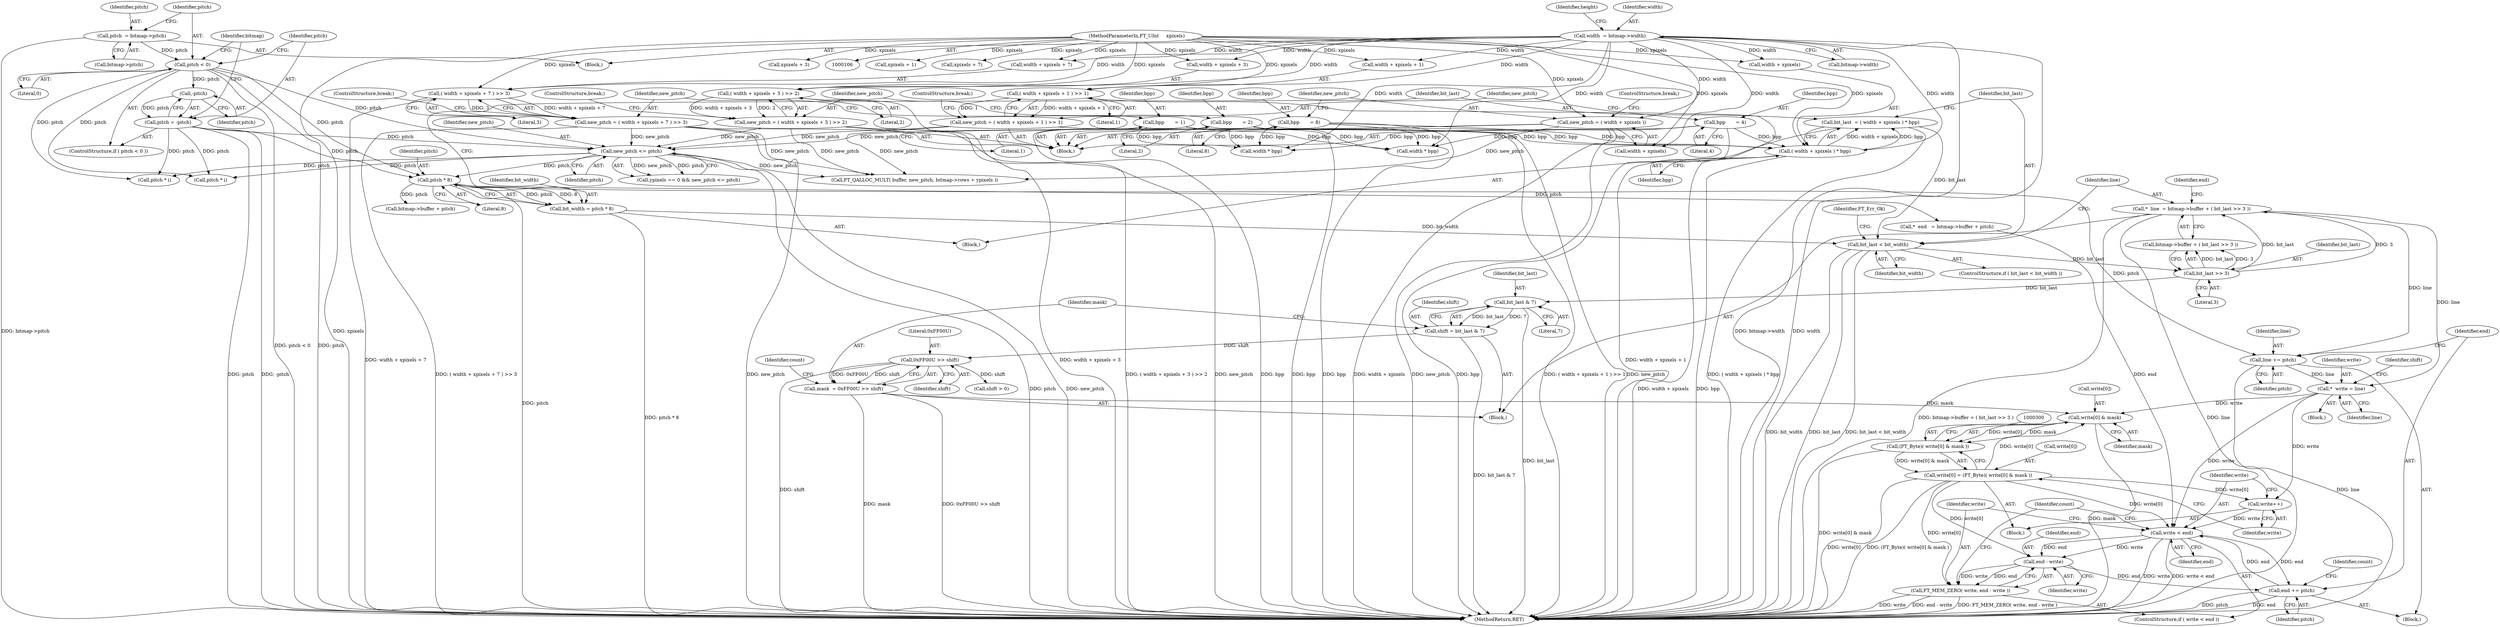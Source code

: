 digraph "1_savannah_b3500af717010137046ec4076d1e1c0641e33727_2@API" {
"1000301" [label="(Call,write[0] & mask)"];
"1000295" [label="(Call,write[0] = (FT_Byte)( write[0] & mask ))"];
"1000299" [label="(Call,(FT_Byte)( write[0] & mask ))"];
"1000301" [label="(Call,write[0] & mask)"];
"1000287" [label="(Call,*  write = line)"];
"1000238" [label="(Call,*  line  = bitmap->buffer + ( bit_last >> 3 ))"];
"1000244" [label="(Call,bit_last >> 3)"];
"1000233" [label="(Call,bit_last < bit_width)"];
"1000225" [label="(Call,bit_last  = ( width + xpixels ) * bpp)"];
"1000227" [label="(Call,( width + xpixels ) * bpp)"];
"1000123" [label="(Call,width  = bitmap->width)"];
"1000109" [label="(MethodParameterIn,FT_UInt     xpixels)"];
"1000166" [label="(Call,bpp       = 2)"];
"1000180" [label="(Call,bpp       = 4)"];
"1000152" [label="(Call,bpp       = 1)"];
"1000196" [label="(Call,bpp       = 8)"];
"1000219" [label="(Call,bit_width = pitch * 8)"];
"1000221" [label="(Call,pitch * 8)"];
"1000214" [label="(Call,new_pitch <= pitch)"];
"1000199" [label="(Call,new_pitch = ( width + xpixels ))"];
"1000183" [label="(Call,new_pitch = ( width + xpixels + 1 ) >> 1)"];
"1000185" [label="(Call,( width + xpixels + 1 ) >> 1)"];
"1000169" [label="(Call,new_pitch = ( width + xpixels + 3 ) >> 2)"];
"1000171" [label="(Call,( width + xpixels + 3 ) >> 2)"];
"1000155" [label="(Call,new_pitch = ( width + xpixels + 7 ) >> 3)"];
"1000157" [label="(Call,( width + xpixels + 7 ) >> 3)"];
"1000139" [label="(Call,pitch < 0)"];
"1000133" [label="(Call,pitch  = bitmap->pitch)"];
"1000142" [label="(Call,pitch = -pitch)"];
"1000144" [label="(Call,-pitch)"];
"1000279" [label="(Call,line += pitch)"];
"1000262" [label="(Call,mask  = 0xFF00U >> shift)"];
"1000264" [label="(Call,0xFF00U >> shift)"];
"1000256" [label="(Call,shift = bit_last & 7)"];
"1000258" [label="(Call,bit_last & 7)"];
"1000306" [label="(Call,write++)"];
"1000309" [label="(Call,write < end)"];
"1000282" [label="(Call,end += pitch)"];
"1000314" [label="(Call,end - write)"];
"1000312" [label="(Call,FT_MEM_ZERO( write, end - write ))"];
"1000124" [label="(Identifier,width)"];
"1000184" [label="(Identifier,new_pitch)"];
"1000171" [label="(Call,( width + xpixels + 3 ) >> 2)"];
"1000370" [label="(Call,pitch * i)"];
"1000232" [label="(ControlStructure,if ( bit_last < bit_width ))"];
"1000222" [label="(Identifier,pitch)"];
"1000191" [label="(Literal,1)"];
"1000256" [label="(Call,shift = bit_last & 7)"];
"1000141" [label="(Literal,0)"];
"1000186" [label="(Call,width + xpixels + 1)"];
"1000437" [label="(MethodReturn,RET)"];
"1000296" [label="(Call,write[0])"];
"1000258" [label="(Call,bit_last & 7)"];
"1000125" [label="(Call,bitmap->width)"];
"1000315" [label="(Identifier,end)"];
"1000199" [label="(Call,new_pitch = ( width + xpixels ))"];
"1000214" [label="(Call,new_pitch <= pitch)"];
"1000172" [label="(Call,width + xpixels + 3)"];
"1000309" [label="(Call,write < end)"];
"1000150" [label="(Block,)"];
"1000135" [label="(Call,bitmap->pitch)"];
"1000145" [label="(Identifier,pitch)"];
"1000167" [label="(Identifier,bpp)"];
"1000306" [label="(Call,write++)"];
"1000266" [label="(Identifier,shift)"];
"1000215" [label="(Identifier,new_pitch)"];
"1000196" [label="(Call,bpp       = 8)"];
"1000192" [label="(ControlStructure,break;)"];
"1000234" [label="(Identifier,bit_last)"];
"1000312" [label="(Call,FT_MEM_ZERO( write, end - write ))"];
"1000168" [label="(Literal,2)"];
"1000236" [label="(Block,)"];
"1000177" [label="(Literal,2)"];
"1000316" [label="(Identifier,write)"];
"1000144" [label="(Call,-pitch)"];
"1000263" [label="(Identifier,mask)"];
"1000305" [label="(Identifier,mask)"];
"1000198" [label="(Literal,8)"];
"1000231" [label="(Identifier,bpp)"];
"1000239" [label="(Identifier,line)"];
"1000155" [label="(Call,new_pitch = ( width + xpixels + 7 ) >> 3)"];
"1000143" [label="(Identifier,pitch)"];
"1000285" [label="(Block,)"];
"1000282" [label="(Call,end += pitch)"];
"1000164" [label="(ControlStructure,break;)"];
"1000197" [label="(Identifier,bpp)"];
"1000188" [label="(Call,xpixels + 1)"];
"1000265" [label="(Literal,0xFF00U)"];
"1000311" [label="(Identifier,end)"];
"1000204" [label="(ControlStructure,break;)"];
"1000308" [label="(ControlStructure,if ( write < end ))"];
"1000295" [label="(Call,write[0] = (FT_Byte)( write[0] & mask ))"];
"1000219" [label="(Call,bit_width = pitch * 8)"];
"1000248" [label="(Call,*  end   = bitmap->buffer + pitch)"];
"1000260" [label="(Literal,7)"];
"1000226" [label="(Identifier,bit_last)"];
"1000154" [label="(Literal,1)"];
"1000307" [label="(Identifier,write)"];
"1000152" [label="(Call,bpp       = 1)"];
"1000278" [label="(Block,)"];
"1000269" [label="(Identifier,count)"];
"1000240" [label="(Call,bitmap->buffer + ( bit_last >> 3 ))"];
"1000153" [label="(Identifier,bpp)"];
"1000302" [label="(Call,write[0])"];
"1000160" [label="(Call,xpixels + 7)"];
"1000310" [label="(Identifier,write)"];
"1000185" [label="(Call,( width + xpixels + 1 ) >> 1)"];
"1000181" [label="(Identifier,bpp)"];
"1000249" [label="(Identifier,end)"];
"1000129" [label="(Identifier,height)"];
"1000228" [label="(Call,width + xpixels)"];
"1000244" [label="(Call,bit_last >> 3)"];
"1000225" [label="(Call,bit_last  = ( width + xpixels ) * bpp)"];
"1000233" [label="(Call,bit_last < bit_width)"];
"1000142" [label="(Call,pitch = -pitch)"];
"1000183" [label="(Call,new_pitch = ( width + xpixels + 1 ) >> 1)"];
"1000288" [label="(Identifier,write)"];
"1000169" [label="(Call,new_pitch = ( width + xpixels + 3 ) >> 2)"];
"1000283" [label="(Identifier,end)"];
"1000134" [label="(Identifier,pitch)"];
"1000277" [label="(Identifier,count)"];
"1000158" [label="(Call,width + xpixels + 7)"];
"1000166" [label="(Call,bpp       = 2)"];
"1000235" [label="(Identifier,bit_width)"];
"1000221" [label="(Call,pitch * 8)"];
"1000123" [label="(Call,width  = bitmap->width)"];
"1000148" [label="(Identifier,bitmap)"];
"1000238" [label="(Call,*  line  = bitmap->buffer + ( bit_last >> 3 ))"];
"1000220" [label="(Identifier,bit_width)"];
"1000245" [label="(Identifier,bit_last)"];
"1000246" [label="(Literal,3)"];
"1000262" [label="(Call,mask  = 0xFF00U >> shift)"];
"1000157" [label="(Call,( width + xpixels + 7 ) >> 3)"];
"1000299" [label="(Call,(FT_Byte)( write[0] & mask ))"];
"1000139" [label="(Call,pitch < 0)"];
"1000294" [label="(Block,)"];
"1000381" [label="(Call,width * bpp)"];
"1000259" [label="(Identifier,bit_last)"];
"1000257" [label="(Identifier,shift)"];
"1000250" [label="(Call,bitmap->buffer + pitch)"];
"1000210" [label="(Call,ypixels == 0 && new_pitch <= pitch)"];
"1000200" [label="(Identifier,new_pitch)"];
"1000201" [label="(Call,width + xpixels)"];
"1000284" [label="(Identifier,pitch)"];
"1000273" [label="(Identifier,count)"];
"1000301" [label="(Call,write[0] & mask)"];
"1000279" [label="(Call,line += pitch)"];
"1000178" [label="(ControlStructure,break;)"];
"1000163" [label="(Literal,3)"];
"1000320" [label="(Call,FT_QALLOC_MULT( buffer, new_pitch, bitmap->rows + ypixels ))"];
"1000264" [label="(Call,0xFF00U >> shift)"];
"1000281" [label="(Identifier,pitch)"];
"1000342" [label="(Call,width * bpp)"];
"1000223" [label="(Literal,8)"];
"1000138" [label="(ControlStructure,if ( pitch < 0 ))"];
"1000227" [label="(Call,( width + xpixels ) * bpp)"];
"1000318" [label="(Identifier,FT_Err_Ok)"];
"1000180" [label="(Call,bpp       = 4)"];
"1000216" [label="(Identifier,pitch)"];
"1000140" [label="(Identifier,pitch)"];
"1000291" [label="(Call,shift > 0)"];
"1000287" [label="(Call,*  write = line)"];
"1000156" [label="(Identifier,new_pitch)"];
"1000280" [label="(Identifier,line)"];
"1000133" [label="(Call,pitch  = bitmap->pitch)"];
"1000109" [label="(MethodParameterIn,FT_UInt     xpixels)"];
"1000170" [label="(Identifier,new_pitch)"];
"1000292" [label="(Identifier,shift)"];
"1000174" [label="(Call,xpixels + 3)"];
"1000314" [label="(Call,end - write)"];
"1000111" [label="(Block,)"];
"1000313" [label="(Identifier,write)"];
"1000289" [label="(Identifier,line)"];
"1000217" [label="(Block,)"];
"1000407" [label="(Call,pitch * i)"];
"1000182" [label="(Literal,4)"];
"1000301" -> "1000299"  [label="AST: "];
"1000301" -> "1000305"  [label="CFG: "];
"1000302" -> "1000301"  [label="AST: "];
"1000305" -> "1000301"  [label="AST: "];
"1000299" -> "1000301"  [label="CFG: "];
"1000301" -> "1000437"  [label="DDG: mask"];
"1000301" -> "1000299"  [label="DDG: write[0]"];
"1000301" -> "1000299"  [label="DDG: mask"];
"1000295" -> "1000301"  [label="DDG: write[0]"];
"1000287" -> "1000301"  [label="DDG: write"];
"1000262" -> "1000301"  [label="DDG: mask"];
"1000295" -> "1000294"  [label="AST: "];
"1000295" -> "1000299"  [label="CFG: "];
"1000296" -> "1000295"  [label="AST: "];
"1000299" -> "1000295"  [label="AST: "];
"1000307" -> "1000295"  [label="CFG: "];
"1000295" -> "1000437"  [label="DDG: write[0]"];
"1000295" -> "1000437"  [label="DDG: (FT_Byte)( write[0] & mask )"];
"1000299" -> "1000295"  [label="DDG: write[0] & mask"];
"1000295" -> "1000306"  [label="DDG: write[0]"];
"1000295" -> "1000309"  [label="DDG: write[0]"];
"1000295" -> "1000312"  [label="DDG: write[0]"];
"1000295" -> "1000314"  [label="DDG: write[0]"];
"1000300" -> "1000299"  [label="AST: "];
"1000299" -> "1000437"  [label="DDG: write[0] & mask"];
"1000287" -> "1000285"  [label="AST: "];
"1000287" -> "1000289"  [label="CFG: "];
"1000288" -> "1000287"  [label="AST: "];
"1000289" -> "1000287"  [label="AST: "];
"1000292" -> "1000287"  [label="CFG: "];
"1000238" -> "1000287"  [label="DDG: line"];
"1000279" -> "1000287"  [label="DDG: line"];
"1000287" -> "1000306"  [label="DDG: write"];
"1000287" -> "1000309"  [label="DDG: write"];
"1000238" -> "1000236"  [label="AST: "];
"1000238" -> "1000240"  [label="CFG: "];
"1000239" -> "1000238"  [label="AST: "];
"1000240" -> "1000238"  [label="AST: "];
"1000249" -> "1000238"  [label="CFG: "];
"1000238" -> "1000437"  [label="DDG: line"];
"1000238" -> "1000437"  [label="DDG: bitmap->buffer + ( bit_last >> 3 )"];
"1000244" -> "1000238"  [label="DDG: bit_last"];
"1000244" -> "1000238"  [label="DDG: 3"];
"1000238" -> "1000279"  [label="DDG: line"];
"1000244" -> "1000240"  [label="AST: "];
"1000244" -> "1000246"  [label="CFG: "];
"1000245" -> "1000244"  [label="AST: "];
"1000246" -> "1000244"  [label="AST: "];
"1000240" -> "1000244"  [label="CFG: "];
"1000244" -> "1000240"  [label="DDG: bit_last"];
"1000244" -> "1000240"  [label="DDG: 3"];
"1000233" -> "1000244"  [label="DDG: bit_last"];
"1000244" -> "1000258"  [label="DDG: bit_last"];
"1000233" -> "1000232"  [label="AST: "];
"1000233" -> "1000235"  [label="CFG: "];
"1000234" -> "1000233"  [label="AST: "];
"1000235" -> "1000233"  [label="AST: "];
"1000239" -> "1000233"  [label="CFG: "];
"1000318" -> "1000233"  [label="CFG: "];
"1000233" -> "1000437"  [label="DDG: bit_last < bit_width"];
"1000233" -> "1000437"  [label="DDG: bit_width"];
"1000233" -> "1000437"  [label="DDG: bit_last"];
"1000225" -> "1000233"  [label="DDG: bit_last"];
"1000219" -> "1000233"  [label="DDG: bit_width"];
"1000225" -> "1000217"  [label="AST: "];
"1000225" -> "1000227"  [label="CFG: "];
"1000226" -> "1000225"  [label="AST: "];
"1000227" -> "1000225"  [label="AST: "];
"1000234" -> "1000225"  [label="CFG: "];
"1000225" -> "1000437"  [label="DDG: ( width + xpixels ) * bpp"];
"1000227" -> "1000225"  [label="DDG: width + xpixels"];
"1000227" -> "1000225"  [label="DDG: bpp"];
"1000227" -> "1000231"  [label="CFG: "];
"1000228" -> "1000227"  [label="AST: "];
"1000231" -> "1000227"  [label="AST: "];
"1000227" -> "1000437"  [label="DDG: width + xpixels"];
"1000227" -> "1000437"  [label="DDG: bpp"];
"1000123" -> "1000227"  [label="DDG: width"];
"1000109" -> "1000227"  [label="DDG: xpixels"];
"1000166" -> "1000227"  [label="DDG: bpp"];
"1000180" -> "1000227"  [label="DDG: bpp"];
"1000152" -> "1000227"  [label="DDG: bpp"];
"1000196" -> "1000227"  [label="DDG: bpp"];
"1000123" -> "1000111"  [label="AST: "];
"1000123" -> "1000125"  [label="CFG: "];
"1000124" -> "1000123"  [label="AST: "];
"1000125" -> "1000123"  [label="AST: "];
"1000129" -> "1000123"  [label="CFG: "];
"1000123" -> "1000437"  [label="DDG: bitmap->width"];
"1000123" -> "1000437"  [label="DDG: width"];
"1000123" -> "1000157"  [label="DDG: width"];
"1000123" -> "1000158"  [label="DDG: width"];
"1000123" -> "1000171"  [label="DDG: width"];
"1000123" -> "1000172"  [label="DDG: width"];
"1000123" -> "1000185"  [label="DDG: width"];
"1000123" -> "1000186"  [label="DDG: width"];
"1000123" -> "1000199"  [label="DDG: width"];
"1000123" -> "1000201"  [label="DDG: width"];
"1000123" -> "1000228"  [label="DDG: width"];
"1000123" -> "1000342"  [label="DDG: width"];
"1000123" -> "1000381"  [label="DDG: width"];
"1000109" -> "1000106"  [label="AST: "];
"1000109" -> "1000437"  [label="DDG: xpixels"];
"1000109" -> "1000157"  [label="DDG: xpixels"];
"1000109" -> "1000158"  [label="DDG: xpixels"];
"1000109" -> "1000160"  [label="DDG: xpixels"];
"1000109" -> "1000171"  [label="DDG: xpixels"];
"1000109" -> "1000172"  [label="DDG: xpixels"];
"1000109" -> "1000174"  [label="DDG: xpixels"];
"1000109" -> "1000185"  [label="DDG: xpixels"];
"1000109" -> "1000186"  [label="DDG: xpixels"];
"1000109" -> "1000188"  [label="DDG: xpixels"];
"1000109" -> "1000199"  [label="DDG: xpixels"];
"1000109" -> "1000201"  [label="DDG: xpixels"];
"1000109" -> "1000228"  [label="DDG: xpixels"];
"1000166" -> "1000150"  [label="AST: "];
"1000166" -> "1000168"  [label="CFG: "];
"1000167" -> "1000166"  [label="AST: "];
"1000168" -> "1000166"  [label="AST: "];
"1000170" -> "1000166"  [label="CFG: "];
"1000166" -> "1000437"  [label="DDG: bpp"];
"1000166" -> "1000342"  [label="DDG: bpp"];
"1000166" -> "1000381"  [label="DDG: bpp"];
"1000180" -> "1000150"  [label="AST: "];
"1000180" -> "1000182"  [label="CFG: "];
"1000181" -> "1000180"  [label="AST: "];
"1000182" -> "1000180"  [label="AST: "];
"1000184" -> "1000180"  [label="CFG: "];
"1000180" -> "1000437"  [label="DDG: bpp"];
"1000180" -> "1000342"  [label="DDG: bpp"];
"1000180" -> "1000381"  [label="DDG: bpp"];
"1000152" -> "1000150"  [label="AST: "];
"1000152" -> "1000154"  [label="CFG: "];
"1000153" -> "1000152"  [label="AST: "];
"1000154" -> "1000152"  [label="AST: "];
"1000156" -> "1000152"  [label="CFG: "];
"1000152" -> "1000437"  [label="DDG: bpp"];
"1000152" -> "1000342"  [label="DDG: bpp"];
"1000152" -> "1000381"  [label="DDG: bpp"];
"1000196" -> "1000150"  [label="AST: "];
"1000196" -> "1000198"  [label="CFG: "];
"1000197" -> "1000196"  [label="AST: "];
"1000198" -> "1000196"  [label="AST: "];
"1000200" -> "1000196"  [label="CFG: "];
"1000196" -> "1000437"  [label="DDG: bpp"];
"1000196" -> "1000342"  [label="DDG: bpp"];
"1000196" -> "1000381"  [label="DDG: bpp"];
"1000219" -> "1000217"  [label="AST: "];
"1000219" -> "1000221"  [label="CFG: "];
"1000220" -> "1000219"  [label="AST: "];
"1000221" -> "1000219"  [label="AST: "];
"1000226" -> "1000219"  [label="CFG: "];
"1000219" -> "1000437"  [label="DDG: pitch * 8"];
"1000221" -> "1000219"  [label="DDG: pitch"];
"1000221" -> "1000219"  [label="DDG: 8"];
"1000221" -> "1000223"  [label="CFG: "];
"1000222" -> "1000221"  [label="AST: "];
"1000223" -> "1000221"  [label="AST: "];
"1000221" -> "1000437"  [label="DDG: pitch"];
"1000214" -> "1000221"  [label="DDG: pitch"];
"1000139" -> "1000221"  [label="DDG: pitch"];
"1000142" -> "1000221"  [label="DDG: pitch"];
"1000221" -> "1000248"  [label="DDG: pitch"];
"1000221" -> "1000250"  [label="DDG: pitch"];
"1000221" -> "1000279"  [label="DDG: pitch"];
"1000214" -> "1000210"  [label="AST: "];
"1000214" -> "1000216"  [label="CFG: "];
"1000215" -> "1000214"  [label="AST: "];
"1000216" -> "1000214"  [label="AST: "];
"1000210" -> "1000214"  [label="CFG: "];
"1000214" -> "1000437"  [label="DDG: pitch"];
"1000214" -> "1000437"  [label="DDG: new_pitch"];
"1000214" -> "1000210"  [label="DDG: new_pitch"];
"1000214" -> "1000210"  [label="DDG: pitch"];
"1000199" -> "1000214"  [label="DDG: new_pitch"];
"1000183" -> "1000214"  [label="DDG: new_pitch"];
"1000169" -> "1000214"  [label="DDG: new_pitch"];
"1000155" -> "1000214"  [label="DDG: new_pitch"];
"1000139" -> "1000214"  [label="DDG: pitch"];
"1000142" -> "1000214"  [label="DDG: pitch"];
"1000214" -> "1000320"  [label="DDG: new_pitch"];
"1000214" -> "1000370"  [label="DDG: pitch"];
"1000214" -> "1000407"  [label="DDG: pitch"];
"1000199" -> "1000150"  [label="AST: "];
"1000199" -> "1000201"  [label="CFG: "];
"1000200" -> "1000199"  [label="AST: "];
"1000201" -> "1000199"  [label="AST: "];
"1000204" -> "1000199"  [label="CFG: "];
"1000199" -> "1000437"  [label="DDG: width + xpixels"];
"1000199" -> "1000437"  [label="DDG: new_pitch"];
"1000199" -> "1000320"  [label="DDG: new_pitch"];
"1000183" -> "1000150"  [label="AST: "];
"1000183" -> "1000185"  [label="CFG: "];
"1000184" -> "1000183"  [label="AST: "];
"1000185" -> "1000183"  [label="AST: "];
"1000192" -> "1000183"  [label="CFG: "];
"1000183" -> "1000437"  [label="DDG: ( width + xpixels + 1 ) >> 1"];
"1000183" -> "1000437"  [label="DDG: new_pitch"];
"1000185" -> "1000183"  [label="DDG: width + xpixels + 1"];
"1000185" -> "1000183"  [label="DDG: 1"];
"1000183" -> "1000320"  [label="DDG: new_pitch"];
"1000185" -> "1000191"  [label="CFG: "];
"1000186" -> "1000185"  [label="AST: "];
"1000191" -> "1000185"  [label="AST: "];
"1000185" -> "1000437"  [label="DDG: width + xpixels + 1"];
"1000169" -> "1000150"  [label="AST: "];
"1000169" -> "1000171"  [label="CFG: "];
"1000170" -> "1000169"  [label="AST: "];
"1000171" -> "1000169"  [label="AST: "];
"1000178" -> "1000169"  [label="CFG: "];
"1000169" -> "1000437"  [label="DDG: ( width + xpixels + 3 ) >> 2"];
"1000169" -> "1000437"  [label="DDG: new_pitch"];
"1000171" -> "1000169"  [label="DDG: width + xpixels + 3"];
"1000171" -> "1000169"  [label="DDG: 2"];
"1000169" -> "1000320"  [label="DDG: new_pitch"];
"1000171" -> "1000177"  [label="CFG: "];
"1000172" -> "1000171"  [label="AST: "];
"1000177" -> "1000171"  [label="AST: "];
"1000171" -> "1000437"  [label="DDG: width + xpixels + 3"];
"1000155" -> "1000150"  [label="AST: "];
"1000155" -> "1000157"  [label="CFG: "];
"1000156" -> "1000155"  [label="AST: "];
"1000157" -> "1000155"  [label="AST: "];
"1000164" -> "1000155"  [label="CFG: "];
"1000155" -> "1000437"  [label="DDG: ( width + xpixels + 7 ) >> 3"];
"1000155" -> "1000437"  [label="DDG: new_pitch"];
"1000157" -> "1000155"  [label="DDG: width + xpixels + 7"];
"1000157" -> "1000155"  [label="DDG: 3"];
"1000155" -> "1000320"  [label="DDG: new_pitch"];
"1000157" -> "1000163"  [label="CFG: "];
"1000158" -> "1000157"  [label="AST: "];
"1000163" -> "1000157"  [label="AST: "];
"1000157" -> "1000437"  [label="DDG: width + xpixels + 7"];
"1000139" -> "1000138"  [label="AST: "];
"1000139" -> "1000141"  [label="CFG: "];
"1000140" -> "1000139"  [label="AST: "];
"1000141" -> "1000139"  [label="AST: "];
"1000143" -> "1000139"  [label="CFG: "];
"1000148" -> "1000139"  [label="CFG: "];
"1000139" -> "1000437"  [label="DDG: pitch < 0"];
"1000139" -> "1000437"  [label="DDG: pitch"];
"1000133" -> "1000139"  [label="DDG: pitch"];
"1000139" -> "1000144"  [label="DDG: pitch"];
"1000139" -> "1000370"  [label="DDG: pitch"];
"1000139" -> "1000407"  [label="DDG: pitch"];
"1000133" -> "1000111"  [label="AST: "];
"1000133" -> "1000135"  [label="CFG: "];
"1000134" -> "1000133"  [label="AST: "];
"1000135" -> "1000133"  [label="AST: "];
"1000140" -> "1000133"  [label="CFG: "];
"1000133" -> "1000437"  [label="DDG: bitmap->pitch"];
"1000142" -> "1000138"  [label="AST: "];
"1000142" -> "1000144"  [label="CFG: "];
"1000143" -> "1000142"  [label="AST: "];
"1000144" -> "1000142"  [label="AST: "];
"1000148" -> "1000142"  [label="CFG: "];
"1000142" -> "1000437"  [label="DDG: -pitch"];
"1000142" -> "1000437"  [label="DDG: pitch"];
"1000144" -> "1000142"  [label="DDG: pitch"];
"1000142" -> "1000370"  [label="DDG: pitch"];
"1000142" -> "1000407"  [label="DDG: pitch"];
"1000144" -> "1000145"  [label="CFG: "];
"1000145" -> "1000144"  [label="AST: "];
"1000279" -> "1000278"  [label="AST: "];
"1000279" -> "1000281"  [label="CFG: "];
"1000280" -> "1000279"  [label="AST: "];
"1000281" -> "1000279"  [label="AST: "];
"1000283" -> "1000279"  [label="CFG: "];
"1000279" -> "1000437"  [label="DDG: line"];
"1000262" -> "1000236"  [label="AST: "];
"1000262" -> "1000264"  [label="CFG: "];
"1000263" -> "1000262"  [label="AST: "];
"1000264" -> "1000262"  [label="AST: "];
"1000269" -> "1000262"  [label="CFG: "];
"1000262" -> "1000437"  [label="DDG: mask"];
"1000262" -> "1000437"  [label="DDG: 0xFF00U >> shift"];
"1000264" -> "1000262"  [label="DDG: 0xFF00U"];
"1000264" -> "1000262"  [label="DDG: shift"];
"1000264" -> "1000266"  [label="CFG: "];
"1000265" -> "1000264"  [label="AST: "];
"1000266" -> "1000264"  [label="AST: "];
"1000264" -> "1000437"  [label="DDG: shift"];
"1000256" -> "1000264"  [label="DDG: shift"];
"1000264" -> "1000291"  [label="DDG: shift"];
"1000256" -> "1000236"  [label="AST: "];
"1000256" -> "1000258"  [label="CFG: "];
"1000257" -> "1000256"  [label="AST: "];
"1000258" -> "1000256"  [label="AST: "];
"1000263" -> "1000256"  [label="CFG: "];
"1000256" -> "1000437"  [label="DDG: bit_last & 7"];
"1000258" -> "1000256"  [label="DDG: bit_last"];
"1000258" -> "1000256"  [label="DDG: 7"];
"1000258" -> "1000260"  [label="CFG: "];
"1000259" -> "1000258"  [label="AST: "];
"1000260" -> "1000258"  [label="AST: "];
"1000258" -> "1000437"  [label="DDG: bit_last"];
"1000306" -> "1000294"  [label="AST: "];
"1000306" -> "1000307"  [label="CFG: "];
"1000307" -> "1000306"  [label="AST: "];
"1000310" -> "1000306"  [label="CFG: "];
"1000306" -> "1000309"  [label="DDG: write"];
"1000309" -> "1000308"  [label="AST: "];
"1000309" -> "1000311"  [label="CFG: "];
"1000310" -> "1000309"  [label="AST: "];
"1000311" -> "1000309"  [label="AST: "];
"1000313" -> "1000309"  [label="CFG: "];
"1000277" -> "1000309"  [label="CFG: "];
"1000309" -> "1000437"  [label="DDG: write"];
"1000309" -> "1000437"  [label="DDG: write < end"];
"1000309" -> "1000282"  [label="DDG: end"];
"1000282" -> "1000309"  [label="DDG: end"];
"1000248" -> "1000309"  [label="DDG: end"];
"1000309" -> "1000314"  [label="DDG: end"];
"1000309" -> "1000314"  [label="DDG: write"];
"1000282" -> "1000278"  [label="AST: "];
"1000282" -> "1000284"  [label="CFG: "];
"1000283" -> "1000282"  [label="AST: "];
"1000284" -> "1000282"  [label="AST: "];
"1000273" -> "1000282"  [label="CFG: "];
"1000282" -> "1000437"  [label="DDG: pitch"];
"1000282" -> "1000437"  [label="DDG: end"];
"1000314" -> "1000282"  [label="DDG: end"];
"1000314" -> "1000312"  [label="AST: "];
"1000314" -> "1000316"  [label="CFG: "];
"1000315" -> "1000314"  [label="AST: "];
"1000316" -> "1000314"  [label="AST: "];
"1000312" -> "1000314"  [label="CFG: "];
"1000314" -> "1000312"  [label="DDG: write"];
"1000314" -> "1000312"  [label="DDG: end"];
"1000312" -> "1000308"  [label="AST: "];
"1000313" -> "1000312"  [label="AST: "];
"1000277" -> "1000312"  [label="CFG: "];
"1000312" -> "1000437"  [label="DDG: FT_MEM_ZERO( write, end - write )"];
"1000312" -> "1000437"  [label="DDG: write"];
"1000312" -> "1000437"  [label="DDG: end - write"];
}
